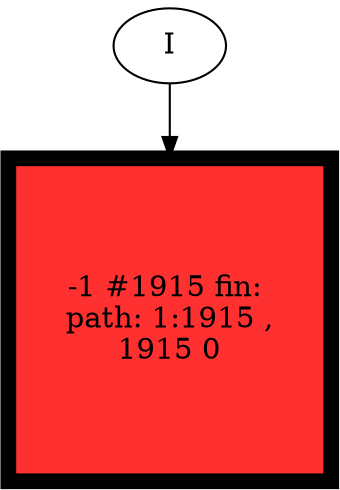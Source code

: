 // produced with flexfringe // 
digraph DFA {
	-1 [label="root" shape=box];
		I -> -1;
	-1 [ label="-1 #1915 fin: 
 path: 1:1915 , 
1915 0" , style=filled, fillcolor="firebrick1", width=2.14687, height=2.14687, penwidth=7.55799];
}
